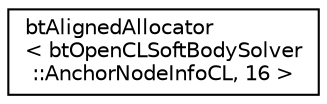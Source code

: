 digraph "Graphical Class Hierarchy"
{
  edge [fontname="Helvetica",fontsize="10",labelfontname="Helvetica",labelfontsize="10"];
  node [fontname="Helvetica",fontsize="10",shape=record];
  rankdir="LR";
  Node1 [label="btAlignedAllocator\l\< btOpenCLSoftBodySolver\l::AnchorNodeInfoCL, 16 \>",height=0.2,width=0.4,color="black", fillcolor="white", style="filled",URL="$classbt_aligned_allocator.html"];
}
